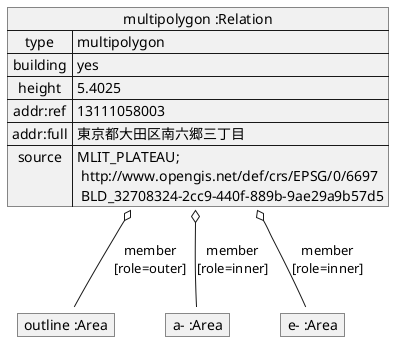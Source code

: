 @startuml
map "multipolygon :Relation" as multipolygon {
 type => multipolygon
 building => yes
 height => 5.4025
 addr:ref => 13111058003
 addr:full => 東京都大田区南六郷三丁目
 source => MLIT_PLATEAU;\n http://www.opengis.net/def/crs/EPSG/0/6697\n BLD_32708324-2cc9-440f-889b-9ae29a9b57d5
}

map "outline :Area" as outer {
}

map "a- :Area" as a {
}
map "e- :Area" as e {
}

multipolygon o-- outer : member\n[role=outer]
multipolygon o-- a : member\n[role=inner]
multipolygon o-- e : member\n[role=inner]
@enduml

